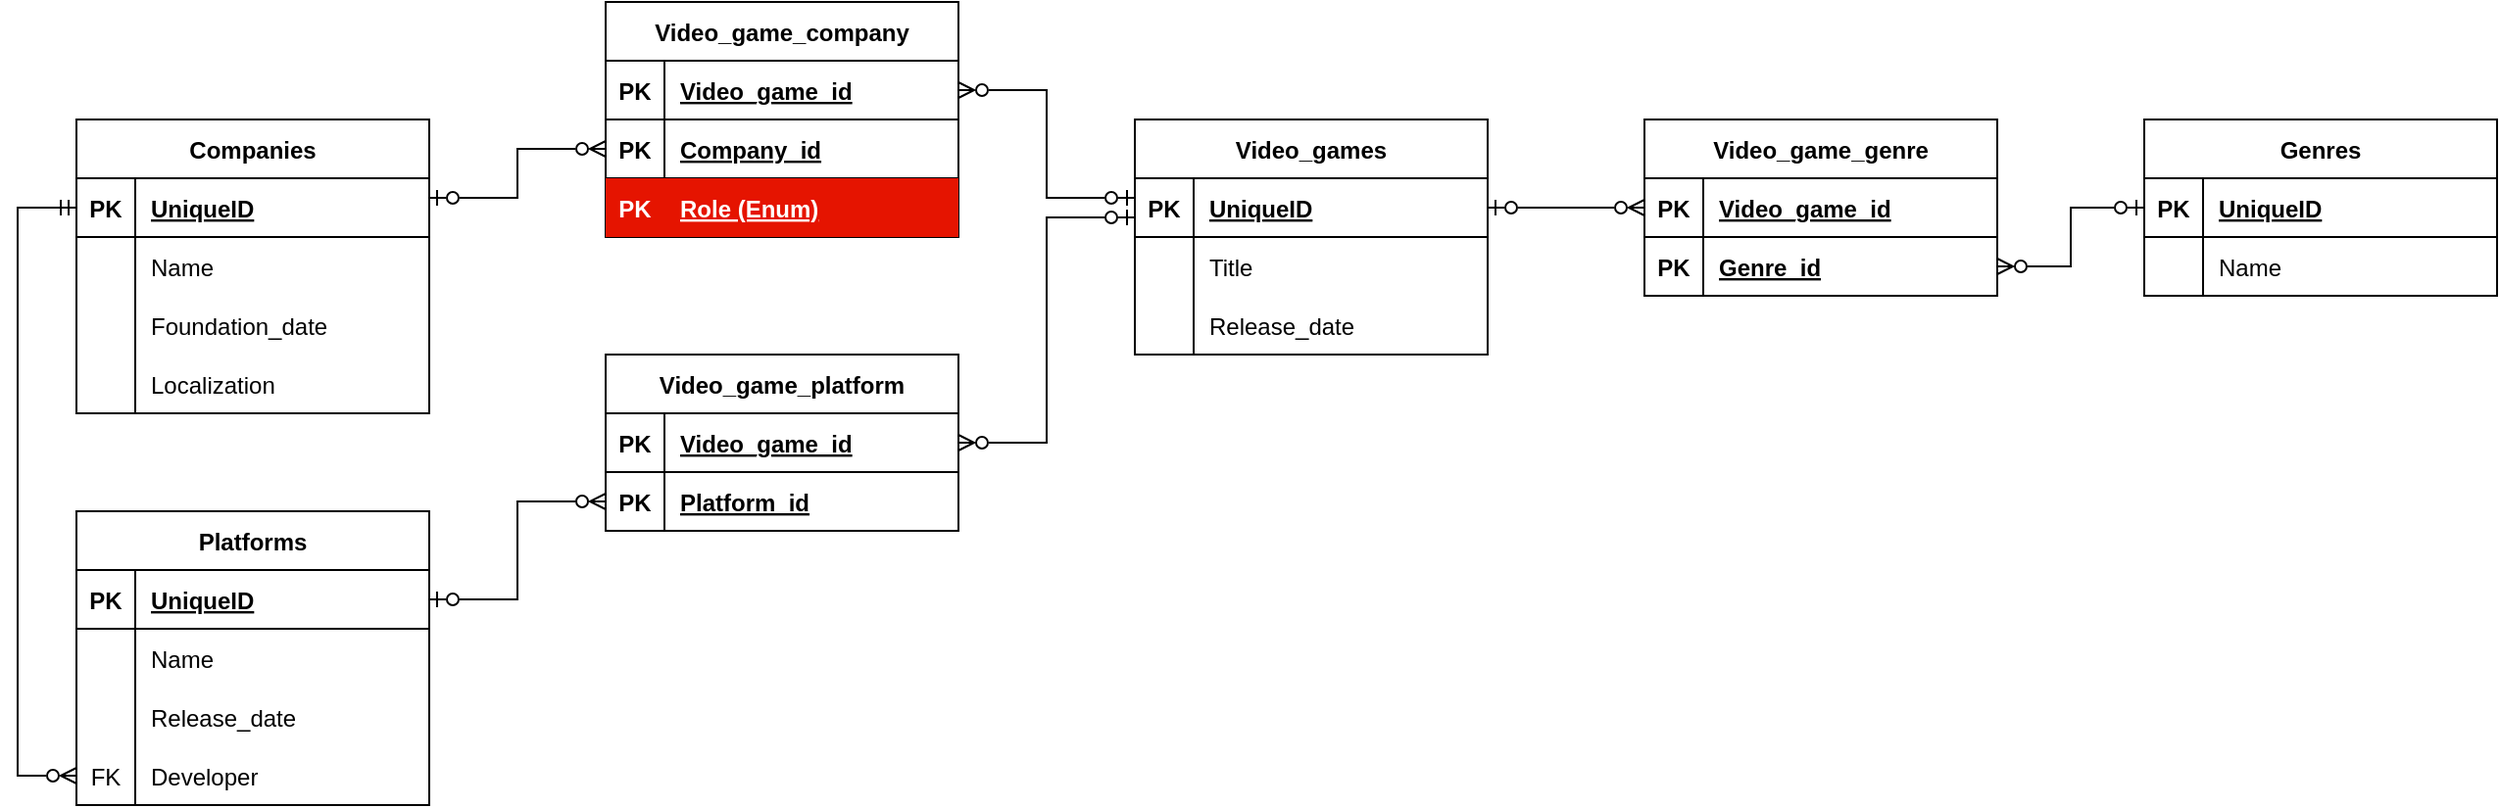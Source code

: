 <mxfile version="15.5.4" type="embed"><diagram id="CL7m6juDK_WhiezSuX3d" name="Page-1"><mxGraphModel dx="1513" dy="743" grid="1" gridSize="10" guides="1" tooltips="1" connect="1" arrows="1" fold="1" page="1" pageScale="1" pageWidth="850" pageHeight="1100" math="0" shadow="0"><root><mxCell id="0"/><mxCell id="1" parent="0"/><mxCell id="3yNuinHCeQ-uVmPcWfRc-1" value="Video_games" style="shape=table;startSize=30;container=1;collapsible=1;childLayout=tableLayout;fixedRows=1;rowLines=0;fontStyle=1;align=center;resizeLast=1;" parent="1" vertex="1"><mxGeometry x="-90" y="240" width="180" height="120" as="geometry"/></mxCell><mxCell id="3yNuinHCeQ-uVmPcWfRc-2" value="" style="shape=tableRow;horizontal=0;startSize=0;swimlaneHead=0;swimlaneBody=0;fillColor=none;collapsible=0;dropTarget=0;points=[[0,0.5],[1,0.5]];portConstraint=eastwest;top=0;left=0;right=0;bottom=1;" parent="3yNuinHCeQ-uVmPcWfRc-1" vertex="1"><mxGeometry y="30" width="180" height="30" as="geometry"/></mxCell><mxCell id="3yNuinHCeQ-uVmPcWfRc-3" value="PK" style="shape=partialRectangle;connectable=0;fillColor=none;top=0;left=0;bottom=0;right=0;fontStyle=1;overflow=hidden;" parent="3yNuinHCeQ-uVmPcWfRc-2" vertex="1"><mxGeometry width="30" height="30" as="geometry"><mxRectangle width="30" height="30" as="alternateBounds"/></mxGeometry></mxCell><mxCell id="3yNuinHCeQ-uVmPcWfRc-4" value="UniqueID" style="shape=partialRectangle;connectable=0;fillColor=none;top=0;left=0;bottom=0;right=0;align=left;spacingLeft=6;fontStyle=5;overflow=hidden;" parent="3yNuinHCeQ-uVmPcWfRc-2" vertex="1"><mxGeometry x="30" width="150" height="30" as="geometry"><mxRectangle width="150" height="30" as="alternateBounds"/></mxGeometry></mxCell><mxCell id="3yNuinHCeQ-uVmPcWfRc-5" value="" style="shape=tableRow;horizontal=0;startSize=0;swimlaneHead=0;swimlaneBody=0;fillColor=none;collapsible=0;dropTarget=0;points=[[0,0.5],[1,0.5]];portConstraint=eastwest;top=0;left=0;right=0;bottom=0;" parent="3yNuinHCeQ-uVmPcWfRc-1" vertex="1"><mxGeometry y="60" width="180" height="30" as="geometry"/></mxCell><mxCell id="3yNuinHCeQ-uVmPcWfRc-6" value="" style="shape=partialRectangle;connectable=0;fillColor=none;top=0;left=0;bottom=0;right=0;editable=1;overflow=hidden;" parent="3yNuinHCeQ-uVmPcWfRc-5" vertex="1"><mxGeometry width="30" height="30" as="geometry"><mxRectangle width="30" height="30" as="alternateBounds"/></mxGeometry></mxCell><mxCell id="3yNuinHCeQ-uVmPcWfRc-7" value="Title" style="shape=partialRectangle;connectable=0;fillColor=none;top=0;left=0;bottom=0;right=0;align=left;spacingLeft=6;overflow=hidden;" parent="3yNuinHCeQ-uVmPcWfRc-5" vertex="1"><mxGeometry x="30" width="150" height="30" as="geometry"><mxRectangle width="150" height="30" as="alternateBounds"/></mxGeometry></mxCell><mxCell id="3yNuinHCeQ-uVmPcWfRc-8" value="" style="shape=tableRow;horizontal=0;startSize=0;swimlaneHead=0;swimlaneBody=0;fillColor=none;collapsible=0;dropTarget=0;points=[[0,0.5],[1,0.5]];portConstraint=eastwest;top=0;left=0;right=0;bottom=0;" parent="3yNuinHCeQ-uVmPcWfRc-1" vertex="1"><mxGeometry y="90" width="180" height="30" as="geometry"/></mxCell><mxCell id="3yNuinHCeQ-uVmPcWfRc-9" value="" style="shape=partialRectangle;connectable=0;fillColor=none;top=0;left=0;bottom=0;right=0;editable=1;overflow=hidden;" parent="3yNuinHCeQ-uVmPcWfRc-8" vertex="1"><mxGeometry width="30" height="30" as="geometry"><mxRectangle width="30" height="30" as="alternateBounds"/></mxGeometry></mxCell><mxCell id="3yNuinHCeQ-uVmPcWfRc-10" value="Release_date" style="shape=partialRectangle;connectable=0;fillColor=none;top=0;left=0;bottom=0;right=0;align=left;spacingLeft=6;overflow=hidden;" parent="3yNuinHCeQ-uVmPcWfRc-8" vertex="1"><mxGeometry x="30" width="150" height="30" as="geometry"><mxRectangle width="150" height="30" as="alternateBounds"/></mxGeometry></mxCell><mxCell id="3yNuinHCeQ-uVmPcWfRc-14" value="Genres" style="shape=table;startSize=30;container=1;collapsible=1;childLayout=tableLayout;fixedRows=1;rowLines=0;fontStyle=1;align=center;resizeLast=1;" parent="1" vertex="1"><mxGeometry x="425" y="240" width="180" height="90" as="geometry"/></mxCell><mxCell id="3yNuinHCeQ-uVmPcWfRc-15" value="" style="shape=tableRow;horizontal=0;startSize=0;swimlaneHead=0;swimlaneBody=0;fillColor=none;collapsible=0;dropTarget=0;points=[[0,0.5],[1,0.5]];portConstraint=eastwest;top=0;left=0;right=0;bottom=1;" parent="3yNuinHCeQ-uVmPcWfRc-14" vertex="1"><mxGeometry y="30" width="180" height="30" as="geometry"/></mxCell><mxCell id="3yNuinHCeQ-uVmPcWfRc-16" value="PK" style="shape=partialRectangle;connectable=0;fillColor=none;top=0;left=0;bottom=0;right=0;fontStyle=1;overflow=hidden;" parent="3yNuinHCeQ-uVmPcWfRc-15" vertex="1"><mxGeometry width="30" height="30" as="geometry"><mxRectangle width="30" height="30" as="alternateBounds"/></mxGeometry></mxCell><mxCell id="3yNuinHCeQ-uVmPcWfRc-17" value="UniqueID" style="shape=partialRectangle;connectable=0;fillColor=none;top=0;left=0;bottom=0;right=0;align=left;spacingLeft=6;fontStyle=5;overflow=hidden;" parent="3yNuinHCeQ-uVmPcWfRc-15" vertex="1"><mxGeometry x="30" width="150" height="30" as="geometry"><mxRectangle width="150" height="30" as="alternateBounds"/></mxGeometry></mxCell><mxCell id="3yNuinHCeQ-uVmPcWfRc-18" value="" style="shape=tableRow;horizontal=0;startSize=0;swimlaneHead=0;swimlaneBody=0;fillColor=none;collapsible=0;dropTarget=0;points=[[0,0.5],[1,0.5]];portConstraint=eastwest;top=0;left=0;right=0;bottom=0;" parent="3yNuinHCeQ-uVmPcWfRc-14" vertex="1"><mxGeometry y="60" width="180" height="30" as="geometry"/></mxCell><mxCell id="3yNuinHCeQ-uVmPcWfRc-19" value="" style="shape=partialRectangle;connectable=0;fillColor=none;top=0;left=0;bottom=0;right=0;editable=1;overflow=hidden;" parent="3yNuinHCeQ-uVmPcWfRc-18" vertex="1"><mxGeometry width="30" height="30" as="geometry"><mxRectangle width="30" height="30" as="alternateBounds"/></mxGeometry></mxCell><mxCell id="3yNuinHCeQ-uVmPcWfRc-20" value="Name" style="shape=partialRectangle;connectable=0;fillColor=none;top=0;left=0;bottom=0;right=0;align=left;spacingLeft=6;overflow=hidden;" parent="3yNuinHCeQ-uVmPcWfRc-18" vertex="1"><mxGeometry x="30" width="150" height="30" as="geometry"><mxRectangle width="150" height="30" as="alternateBounds"/></mxGeometry></mxCell><mxCell id="3yNuinHCeQ-uVmPcWfRc-27" value="Video_game_genre" style="shape=table;startSize=30;container=1;collapsible=1;childLayout=tableLayout;fixedRows=1;rowLines=0;fontStyle=1;align=center;resizeLast=1;" parent="1" vertex="1"><mxGeometry x="170" y="240" width="180" height="90" as="geometry"/></mxCell><mxCell id="3yNuinHCeQ-uVmPcWfRc-28" value="" style="shape=tableRow;horizontal=0;startSize=0;swimlaneHead=0;swimlaneBody=0;fillColor=none;collapsible=0;dropTarget=0;points=[[0,0.5],[1,0.5]];portConstraint=eastwest;top=0;left=0;right=0;bottom=1;" parent="3yNuinHCeQ-uVmPcWfRc-27" vertex="1"><mxGeometry y="30" width="180" height="30" as="geometry"/></mxCell><mxCell id="3yNuinHCeQ-uVmPcWfRc-29" value="PK" style="shape=partialRectangle;connectable=0;fillColor=none;top=0;left=0;bottom=0;right=0;fontStyle=1;overflow=hidden;" parent="3yNuinHCeQ-uVmPcWfRc-28" vertex="1"><mxGeometry width="30" height="30" as="geometry"><mxRectangle width="30" height="30" as="alternateBounds"/></mxGeometry></mxCell><mxCell id="3yNuinHCeQ-uVmPcWfRc-30" value="Video_game_id" style="shape=partialRectangle;connectable=0;fillColor=none;top=0;left=0;bottom=0;right=0;align=left;spacingLeft=6;fontStyle=5;overflow=hidden;" parent="3yNuinHCeQ-uVmPcWfRc-28" vertex="1"><mxGeometry x="30" width="150" height="30" as="geometry"><mxRectangle width="150" height="30" as="alternateBounds"/></mxGeometry></mxCell><mxCell id="3yNuinHCeQ-uVmPcWfRc-40" style="shape=tableRow;horizontal=0;startSize=0;swimlaneHead=0;swimlaneBody=0;fillColor=none;collapsible=0;dropTarget=0;points=[[0,0.5],[1,0.5]];portConstraint=eastwest;top=0;left=0;right=0;bottom=1;" parent="3yNuinHCeQ-uVmPcWfRc-27" vertex="1"><mxGeometry y="60" width="180" height="30" as="geometry"/></mxCell><mxCell id="3yNuinHCeQ-uVmPcWfRc-41" value="PK" style="shape=partialRectangle;connectable=0;fillColor=none;top=0;left=0;bottom=0;right=0;fontStyle=1;overflow=hidden;" parent="3yNuinHCeQ-uVmPcWfRc-40" vertex="1"><mxGeometry width="30" height="30" as="geometry"><mxRectangle width="30" height="30" as="alternateBounds"/></mxGeometry></mxCell><mxCell id="3yNuinHCeQ-uVmPcWfRc-42" value="Genre_id" style="shape=partialRectangle;connectable=0;fillColor=none;top=0;left=0;bottom=0;right=0;align=left;spacingLeft=6;fontStyle=5;overflow=hidden;" parent="3yNuinHCeQ-uVmPcWfRc-40" vertex="1"><mxGeometry x="30" width="150" height="30" as="geometry"><mxRectangle width="150" height="30" as="alternateBounds"/></mxGeometry></mxCell><mxCell id="3yNuinHCeQ-uVmPcWfRc-43" style="edgeStyle=orthogonalEdgeStyle;rounded=0;orthogonalLoop=1;jettySize=auto;html=1;entryX=0;entryY=0.5;entryDx=0;entryDy=0;startArrow=ERzeroToOne;startFill=0;endArrow=ERzeroToMany;endFill=0;" parent="1" source="3yNuinHCeQ-uVmPcWfRc-2" target="3yNuinHCeQ-uVmPcWfRc-28" edge="1"><mxGeometry relative="1" as="geometry"/></mxCell><mxCell id="3yNuinHCeQ-uVmPcWfRc-44" style="edgeStyle=orthogonalEdgeStyle;rounded=0;orthogonalLoop=1;jettySize=auto;html=1;entryX=1;entryY=0.5;entryDx=0;entryDy=0;startArrow=ERzeroToOne;startFill=0;endArrow=ERzeroToMany;endFill=0;" parent="1" source="3yNuinHCeQ-uVmPcWfRc-15" target="3yNuinHCeQ-uVmPcWfRc-40" edge="1"><mxGeometry relative="1" as="geometry"/></mxCell><mxCell id="3yNuinHCeQ-uVmPcWfRc-45" value="Companies" style="shape=table;startSize=30;container=1;collapsible=1;childLayout=tableLayout;fixedRows=1;rowLines=0;fontStyle=1;align=center;resizeLast=1;" parent="1" vertex="1"><mxGeometry x="-630" y="240" width="180" height="150" as="geometry"/></mxCell><mxCell id="3yNuinHCeQ-uVmPcWfRc-46" value="" style="shape=tableRow;horizontal=0;startSize=0;swimlaneHead=0;swimlaneBody=0;fillColor=none;collapsible=0;dropTarget=0;points=[[0,0.5],[1,0.5]];portConstraint=eastwest;top=0;left=0;right=0;bottom=1;" parent="3yNuinHCeQ-uVmPcWfRc-45" vertex="1"><mxGeometry y="30" width="180" height="30" as="geometry"/></mxCell><mxCell id="3yNuinHCeQ-uVmPcWfRc-47" value="PK" style="shape=partialRectangle;connectable=0;fillColor=none;top=0;left=0;bottom=0;right=0;fontStyle=1;overflow=hidden;" parent="3yNuinHCeQ-uVmPcWfRc-46" vertex="1"><mxGeometry width="30" height="30" as="geometry"><mxRectangle width="30" height="30" as="alternateBounds"/></mxGeometry></mxCell><mxCell id="3yNuinHCeQ-uVmPcWfRc-48" value="UniqueID" style="shape=partialRectangle;connectable=0;fillColor=none;top=0;left=0;bottom=0;right=0;align=left;spacingLeft=6;fontStyle=5;overflow=hidden;" parent="3yNuinHCeQ-uVmPcWfRc-46" vertex="1"><mxGeometry x="30" width="150" height="30" as="geometry"><mxRectangle width="150" height="30" as="alternateBounds"/></mxGeometry></mxCell><mxCell id="3yNuinHCeQ-uVmPcWfRc-49" value="" style="shape=tableRow;horizontal=0;startSize=0;swimlaneHead=0;swimlaneBody=0;fillColor=none;collapsible=0;dropTarget=0;points=[[0,0.5],[1,0.5]];portConstraint=eastwest;top=0;left=0;right=0;bottom=0;" parent="3yNuinHCeQ-uVmPcWfRc-45" vertex="1"><mxGeometry y="60" width="180" height="30" as="geometry"/></mxCell><mxCell id="3yNuinHCeQ-uVmPcWfRc-50" value="" style="shape=partialRectangle;connectable=0;fillColor=none;top=0;left=0;bottom=0;right=0;editable=1;overflow=hidden;" parent="3yNuinHCeQ-uVmPcWfRc-49" vertex="1"><mxGeometry width="30" height="30" as="geometry"><mxRectangle width="30" height="30" as="alternateBounds"/></mxGeometry></mxCell><mxCell id="3yNuinHCeQ-uVmPcWfRc-51" value="Name" style="shape=partialRectangle;connectable=0;fillColor=none;top=0;left=0;bottom=0;right=0;align=left;spacingLeft=6;overflow=hidden;" parent="3yNuinHCeQ-uVmPcWfRc-49" vertex="1"><mxGeometry x="30" width="150" height="30" as="geometry"><mxRectangle width="150" height="30" as="alternateBounds"/></mxGeometry></mxCell><mxCell id="3yNuinHCeQ-uVmPcWfRc-52" value="" style="shape=tableRow;horizontal=0;startSize=0;swimlaneHead=0;swimlaneBody=0;fillColor=none;collapsible=0;dropTarget=0;points=[[0,0.5],[1,0.5]];portConstraint=eastwest;top=0;left=0;right=0;bottom=0;" parent="3yNuinHCeQ-uVmPcWfRc-45" vertex="1"><mxGeometry y="90" width="180" height="30" as="geometry"/></mxCell><mxCell id="3yNuinHCeQ-uVmPcWfRc-53" value="" style="shape=partialRectangle;connectable=0;fillColor=none;top=0;left=0;bottom=0;right=0;editable=1;overflow=hidden;" parent="3yNuinHCeQ-uVmPcWfRc-52" vertex="1"><mxGeometry width="30" height="30" as="geometry"><mxRectangle width="30" height="30" as="alternateBounds"/></mxGeometry></mxCell><mxCell id="3yNuinHCeQ-uVmPcWfRc-54" value="Foundation_date" style="shape=partialRectangle;connectable=0;fillColor=none;top=0;left=0;bottom=0;right=0;align=left;spacingLeft=6;overflow=hidden;" parent="3yNuinHCeQ-uVmPcWfRc-52" vertex="1"><mxGeometry x="30" width="150" height="30" as="geometry"><mxRectangle width="150" height="30" as="alternateBounds"/></mxGeometry></mxCell><mxCell id="3yNuinHCeQ-uVmPcWfRc-55" value="" style="shape=tableRow;horizontal=0;startSize=0;swimlaneHead=0;swimlaneBody=0;fillColor=none;collapsible=0;dropTarget=0;points=[[0,0.5],[1,0.5]];portConstraint=eastwest;top=0;left=0;right=0;bottom=0;" parent="3yNuinHCeQ-uVmPcWfRc-45" vertex="1"><mxGeometry y="120" width="180" height="30" as="geometry"/></mxCell><mxCell id="3yNuinHCeQ-uVmPcWfRc-56" value="" style="shape=partialRectangle;connectable=0;fillColor=none;top=0;left=0;bottom=0;right=0;editable=1;overflow=hidden;" parent="3yNuinHCeQ-uVmPcWfRc-55" vertex="1"><mxGeometry width="30" height="30" as="geometry"><mxRectangle width="30" height="30" as="alternateBounds"/></mxGeometry></mxCell><mxCell id="3yNuinHCeQ-uVmPcWfRc-57" value="Localization" style="shape=partialRectangle;connectable=0;fillColor=none;top=0;left=0;bottom=0;right=0;align=left;spacingLeft=6;overflow=hidden;" parent="3yNuinHCeQ-uVmPcWfRc-55" vertex="1"><mxGeometry x="30" width="150" height="30" as="geometry"><mxRectangle width="150" height="30" as="alternateBounds"/></mxGeometry></mxCell><mxCell id="3yNuinHCeQ-uVmPcWfRc-58" value="Video_game_company" style="shape=table;startSize=30;container=1;collapsible=1;childLayout=tableLayout;fixedRows=1;rowLines=0;fontStyle=1;align=center;resizeLast=1;" parent="1" vertex="1"><mxGeometry x="-360" y="180" width="180" height="120" as="geometry"/></mxCell><mxCell id="3yNuinHCeQ-uVmPcWfRc-59" value="" style="shape=tableRow;horizontal=0;startSize=0;swimlaneHead=0;swimlaneBody=0;fillColor=none;collapsible=0;dropTarget=0;points=[[0,0.5],[1,0.5]];portConstraint=eastwest;top=0;left=0;right=0;bottom=1;" parent="3yNuinHCeQ-uVmPcWfRc-58" vertex="1"><mxGeometry y="30" width="180" height="30" as="geometry"/></mxCell><mxCell id="3yNuinHCeQ-uVmPcWfRc-60" value="PK" style="shape=partialRectangle;connectable=0;fillColor=none;top=0;left=0;bottom=0;right=0;fontStyle=1;overflow=hidden;" parent="3yNuinHCeQ-uVmPcWfRc-59" vertex="1"><mxGeometry width="30" height="30" as="geometry"><mxRectangle width="30" height="30" as="alternateBounds"/></mxGeometry></mxCell><mxCell id="3yNuinHCeQ-uVmPcWfRc-61" value="Video_game_id" style="shape=partialRectangle;connectable=0;fillColor=none;top=0;left=0;bottom=0;right=0;align=left;spacingLeft=6;fontStyle=5;overflow=hidden;" parent="3yNuinHCeQ-uVmPcWfRc-59" vertex="1"><mxGeometry x="30" width="150" height="30" as="geometry"><mxRectangle width="150" height="30" as="alternateBounds"/></mxGeometry></mxCell><mxCell id="3yNuinHCeQ-uVmPcWfRc-71" style="shape=tableRow;horizontal=0;startSize=0;swimlaneHead=0;swimlaneBody=0;fillColor=none;collapsible=0;dropTarget=0;points=[[0,0.5],[1,0.5]];portConstraint=eastwest;top=0;left=0;right=0;bottom=1;" parent="3yNuinHCeQ-uVmPcWfRc-58" vertex="1"><mxGeometry y="60" width="180" height="30" as="geometry"/></mxCell><mxCell id="3yNuinHCeQ-uVmPcWfRc-72" value="PK" style="shape=partialRectangle;connectable=0;fillColor=none;top=0;left=0;bottom=0;right=0;fontStyle=1;overflow=hidden;" parent="3yNuinHCeQ-uVmPcWfRc-71" vertex="1"><mxGeometry width="30" height="30" as="geometry"><mxRectangle width="30" height="30" as="alternateBounds"/></mxGeometry></mxCell><mxCell id="3yNuinHCeQ-uVmPcWfRc-73" value="Company_id" style="shape=partialRectangle;connectable=0;fillColor=none;top=0;left=0;bottom=0;right=0;align=left;spacingLeft=6;fontStyle=5;overflow=hidden;" parent="3yNuinHCeQ-uVmPcWfRc-71" vertex="1"><mxGeometry x="30" width="150" height="30" as="geometry"><mxRectangle width="150" height="30" as="alternateBounds"/></mxGeometry></mxCell><mxCell id="2" style="shape=tableRow;horizontal=0;startSize=0;swimlaneHead=0;swimlaneBody=0;fillColor=none;collapsible=0;dropTarget=0;points=[[0,0.5],[1,0.5]];portConstraint=eastwest;top=0;left=0;right=0;bottom=1;" parent="3yNuinHCeQ-uVmPcWfRc-58" vertex="1"><mxGeometry y="90" width="180" height="30" as="geometry"/></mxCell><mxCell id="3" value="PK" style="shape=partialRectangle;connectable=0;fillColor=#e51400;top=0;left=0;bottom=0;right=0;fontStyle=1;overflow=hidden;fontColor=#ffffff;strokeColor=#B20000;" parent="2" vertex="1"><mxGeometry width="30" height="30" as="geometry"><mxRectangle width="30" height="30" as="alternateBounds"/></mxGeometry></mxCell><mxCell id="4" value="Role (Enum)" style="shape=partialRectangle;connectable=0;fillColor=#e51400;top=0;left=0;bottom=0;right=0;align=left;spacingLeft=6;fontStyle=5;overflow=hidden;fontColor=#ffffff;strokeColor=#B20000;" parent="2" vertex="1"><mxGeometry x="30" width="150" height="30" as="geometry"><mxRectangle width="150" height="30" as="alternateBounds"/></mxGeometry></mxCell><mxCell id="3yNuinHCeQ-uVmPcWfRc-74" style="edgeStyle=orthogonalEdgeStyle;rounded=0;orthogonalLoop=1;jettySize=auto;html=1;entryX=1;entryY=0.5;entryDx=0;entryDy=0;startArrow=ERzeroToOne;startFill=0;endArrow=ERzeroToMany;endFill=0;" parent="1" source="3yNuinHCeQ-uVmPcWfRc-2" target="3yNuinHCeQ-uVmPcWfRc-59" edge="1"><mxGeometry relative="1" as="geometry"><Array as="points"><mxPoint x="-135" y="280"/><mxPoint x="-135" y="225"/></Array></mxGeometry></mxCell><mxCell id="3yNuinHCeQ-uVmPcWfRc-75" style="edgeStyle=orthogonalEdgeStyle;rounded=0;orthogonalLoop=1;jettySize=auto;html=1;entryX=0;entryY=0.5;entryDx=0;entryDy=0;startArrow=ERzeroToOne;startFill=0;endArrow=ERzeroToMany;endFill=0;" parent="1" source="3yNuinHCeQ-uVmPcWfRc-46" target="3yNuinHCeQ-uVmPcWfRc-71" edge="1"><mxGeometry relative="1" as="geometry"><Array as="points"><mxPoint x="-405" y="280"/><mxPoint x="-405" y="255"/></Array></mxGeometry></mxCell><mxCell id="3yNuinHCeQ-uVmPcWfRc-76" value="Platforms" style="shape=table;startSize=30;container=1;collapsible=1;childLayout=tableLayout;fixedRows=1;rowLines=0;fontStyle=1;align=center;resizeLast=1;" parent="1" vertex="1"><mxGeometry x="-630" y="440" width="180" height="150" as="geometry"/></mxCell><mxCell id="3yNuinHCeQ-uVmPcWfRc-77" value="" style="shape=tableRow;horizontal=0;startSize=0;swimlaneHead=0;swimlaneBody=0;fillColor=none;collapsible=0;dropTarget=0;points=[[0,0.5],[1,0.5]];portConstraint=eastwest;top=0;left=0;right=0;bottom=1;" parent="3yNuinHCeQ-uVmPcWfRc-76" vertex="1"><mxGeometry y="30" width="180" height="30" as="geometry"/></mxCell><mxCell id="3yNuinHCeQ-uVmPcWfRc-78" value="PK" style="shape=partialRectangle;connectable=0;fillColor=none;top=0;left=0;bottom=0;right=0;fontStyle=1;overflow=hidden;" parent="3yNuinHCeQ-uVmPcWfRc-77" vertex="1"><mxGeometry width="30" height="30" as="geometry"><mxRectangle width="30" height="30" as="alternateBounds"/></mxGeometry></mxCell><mxCell id="3yNuinHCeQ-uVmPcWfRc-79" value="UniqueID" style="shape=partialRectangle;connectable=0;fillColor=none;top=0;left=0;bottom=0;right=0;align=left;spacingLeft=6;fontStyle=5;overflow=hidden;" parent="3yNuinHCeQ-uVmPcWfRc-77" vertex="1"><mxGeometry x="30" width="150" height="30" as="geometry"><mxRectangle width="150" height="30" as="alternateBounds"/></mxGeometry></mxCell><mxCell id="3yNuinHCeQ-uVmPcWfRc-80" value="" style="shape=tableRow;horizontal=0;startSize=0;swimlaneHead=0;swimlaneBody=0;fillColor=none;collapsible=0;dropTarget=0;points=[[0,0.5],[1,0.5]];portConstraint=eastwest;top=0;left=0;right=0;bottom=0;" parent="3yNuinHCeQ-uVmPcWfRc-76" vertex="1"><mxGeometry y="60" width="180" height="30" as="geometry"/></mxCell><mxCell id="3yNuinHCeQ-uVmPcWfRc-81" value="" style="shape=partialRectangle;connectable=0;fillColor=none;top=0;left=0;bottom=0;right=0;editable=1;overflow=hidden;" parent="3yNuinHCeQ-uVmPcWfRc-80" vertex="1"><mxGeometry width="30" height="30" as="geometry"><mxRectangle width="30" height="30" as="alternateBounds"/></mxGeometry></mxCell><mxCell id="3yNuinHCeQ-uVmPcWfRc-82" value="Name" style="shape=partialRectangle;connectable=0;fillColor=none;top=0;left=0;bottom=0;right=0;align=left;spacingLeft=6;overflow=hidden;" parent="3yNuinHCeQ-uVmPcWfRc-80" vertex="1"><mxGeometry x="30" width="150" height="30" as="geometry"><mxRectangle width="150" height="30" as="alternateBounds"/></mxGeometry></mxCell><mxCell id="3yNuinHCeQ-uVmPcWfRc-83" value="" style="shape=tableRow;horizontal=0;startSize=0;swimlaneHead=0;swimlaneBody=0;fillColor=none;collapsible=0;dropTarget=0;points=[[0,0.5],[1,0.5]];portConstraint=eastwest;top=0;left=0;right=0;bottom=0;" parent="3yNuinHCeQ-uVmPcWfRc-76" vertex="1"><mxGeometry y="90" width="180" height="30" as="geometry"/></mxCell><mxCell id="3yNuinHCeQ-uVmPcWfRc-84" value="" style="shape=partialRectangle;connectable=0;fillColor=none;top=0;left=0;bottom=0;right=0;editable=1;overflow=hidden;" parent="3yNuinHCeQ-uVmPcWfRc-83" vertex="1"><mxGeometry width="30" height="30" as="geometry"><mxRectangle width="30" height="30" as="alternateBounds"/></mxGeometry></mxCell><mxCell id="3yNuinHCeQ-uVmPcWfRc-85" value="Release_date" style="shape=partialRectangle;connectable=0;fillColor=none;top=0;left=0;bottom=0;right=0;align=left;spacingLeft=6;overflow=hidden;" parent="3yNuinHCeQ-uVmPcWfRc-83" vertex="1"><mxGeometry x="30" width="150" height="30" as="geometry"><mxRectangle width="150" height="30" as="alternateBounds"/></mxGeometry></mxCell><mxCell id="3yNuinHCeQ-uVmPcWfRc-86" value="" style="shape=tableRow;horizontal=0;startSize=0;swimlaneHead=0;swimlaneBody=0;fillColor=none;collapsible=0;dropTarget=0;points=[[0,0.5],[1,0.5]];portConstraint=eastwest;top=0;left=0;right=0;bottom=0;" parent="3yNuinHCeQ-uVmPcWfRc-76" vertex="1"><mxGeometry y="120" width="180" height="30" as="geometry"/></mxCell><mxCell id="3yNuinHCeQ-uVmPcWfRc-87" value="FK" style="shape=partialRectangle;connectable=0;fillColor=none;top=0;left=0;bottom=0;right=0;editable=1;overflow=hidden;" parent="3yNuinHCeQ-uVmPcWfRc-86" vertex="1"><mxGeometry width="30" height="30" as="geometry"><mxRectangle width="30" height="30" as="alternateBounds"/></mxGeometry></mxCell><mxCell id="3yNuinHCeQ-uVmPcWfRc-88" value="Developer" style="shape=partialRectangle;connectable=0;fillColor=none;top=0;left=0;bottom=0;right=0;align=left;spacingLeft=6;overflow=hidden;" parent="3yNuinHCeQ-uVmPcWfRc-86" vertex="1"><mxGeometry x="30" width="150" height="30" as="geometry"><mxRectangle width="150" height="30" as="alternateBounds"/></mxGeometry></mxCell><mxCell id="3yNuinHCeQ-uVmPcWfRc-89" value="Video_game_platform" style="shape=table;startSize=30;container=1;collapsible=1;childLayout=tableLayout;fixedRows=1;rowLines=0;fontStyle=1;align=center;resizeLast=1;" parent="1" vertex="1"><mxGeometry x="-360" y="360" width="180" height="90" as="geometry"/></mxCell><mxCell id="3yNuinHCeQ-uVmPcWfRc-90" value="" style="shape=tableRow;horizontal=0;startSize=0;swimlaneHead=0;swimlaneBody=0;fillColor=none;collapsible=0;dropTarget=0;points=[[0,0.5],[1,0.5]];portConstraint=eastwest;top=0;left=0;right=0;bottom=1;" parent="3yNuinHCeQ-uVmPcWfRc-89" vertex="1"><mxGeometry y="30" width="180" height="30" as="geometry"/></mxCell><mxCell id="3yNuinHCeQ-uVmPcWfRc-91" value="PK" style="shape=partialRectangle;connectable=0;fillColor=none;top=0;left=0;bottom=0;right=0;fontStyle=1;overflow=hidden;" parent="3yNuinHCeQ-uVmPcWfRc-90" vertex="1"><mxGeometry width="30" height="30" as="geometry"><mxRectangle width="30" height="30" as="alternateBounds"/></mxGeometry></mxCell><mxCell id="3yNuinHCeQ-uVmPcWfRc-92" value="Video_game_id" style="shape=partialRectangle;connectable=0;fillColor=none;top=0;left=0;bottom=0;right=0;align=left;spacingLeft=6;fontStyle=5;overflow=hidden;" parent="3yNuinHCeQ-uVmPcWfRc-90" vertex="1"><mxGeometry x="30" width="150" height="30" as="geometry"><mxRectangle width="150" height="30" as="alternateBounds"/></mxGeometry></mxCell><mxCell id="3yNuinHCeQ-uVmPcWfRc-102" style="shape=tableRow;horizontal=0;startSize=0;swimlaneHead=0;swimlaneBody=0;fillColor=none;collapsible=0;dropTarget=0;points=[[0,0.5],[1,0.5]];portConstraint=eastwest;top=0;left=0;right=0;bottom=1;" parent="3yNuinHCeQ-uVmPcWfRc-89" vertex="1"><mxGeometry y="60" width="180" height="30" as="geometry"/></mxCell><mxCell id="3yNuinHCeQ-uVmPcWfRc-103" value="PK" style="shape=partialRectangle;connectable=0;fillColor=none;top=0;left=0;bottom=0;right=0;fontStyle=1;overflow=hidden;" parent="3yNuinHCeQ-uVmPcWfRc-102" vertex="1"><mxGeometry width="30" height="30" as="geometry"><mxRectangle width="30" height="30" as="alternateBounds"/></mxGeometry></mxCell><mxCell id="3yNuinHCeQ-uVmPcWfRc-104" value="Platform_id" style="shape=partialRectangle;connectable=0;fillColor=none;top=0;left=0;bottom=0;right=0;align=left;spacingLeft=6;fontStyle=5;overflow=hidden;" parent="3yNuinHCeQ-uVmPcWfRc-102" vertex="1"><mxGeometry x="30" width="150" height="30" as="geometry"><mxRectangle width="150" height="30" as="alternateBounds"/></mxGeometry></mxCell><mxCell id="3yNuinHCeQ-uVmPcWfRc-105" style="edgeStyle=orthogonalEdgeStyle;rounded=0;orthogonalLoop=1;jettySize=auto;html=1;entryX=0;entryY=0.5;entryDx=0;entryDy=0;startArrow=ERzeroToOne;startFill=0;endArrow=ERzeroToMany;endFill=0;" parent="1" source="3yNuinHCeQ-uVmPcWfRc-77" target="3yNuinHCeQ-uVmPcWfRc-102" edge="1"><mxGeometry relative="1" as="geometry"/></mxCell><mxCell id="3yNuinHCeQ-uVmPcWfRc-106" style="edgeStyle=orthogonalEdgeStyle;rounded=0;orthogonalLoop=1;jettySize=auto;html=1;entryX=1;entryY=0.5;entryDx=0;entryDy=0;startArrow=ERzeroToOne;startFill=0;endArrow=ERzeroToMany;endFill=0;" parent="1" source="3yNuinHCeQ-uVmPcWfRc-2" target="3yNuinHCeQ-uVmPcWfRc-90" edge="1"><mxGeometry relative="1" as="geometry"><Array as="points"><mxPoint x="-135" y="290"/><mxPoint x="-135" y="405"/></Array></mxGeometry></mxCell><mxCell id="3yNuinHCeQ-uVmPcWfRc-107" style="edgeStyle=orthogonalEdgeStyle;rounded=0;orthogonalLoop=1;jettySize=auto;html=1;entryX=0;entryY=0.5;entryDx=0;entryDy=0;startArrow=ERmandOne;startFill=0;endArrow=ERzeroToMany;endFill=0;" parent="1" source="3yNuinHCeQ-uVmPcWfRc-46" target="3yNuinHCeQ-uVmPcWfRc-86" edge="1"><mxGeometry relative="1" as="geometry"><Array as="points"><mxPoint x="-660" y="285"/><mxPoint x="-660" y="575"/></Array></mxGeometry></mxCell></root></mxGraphModel></diagram></mxfile>